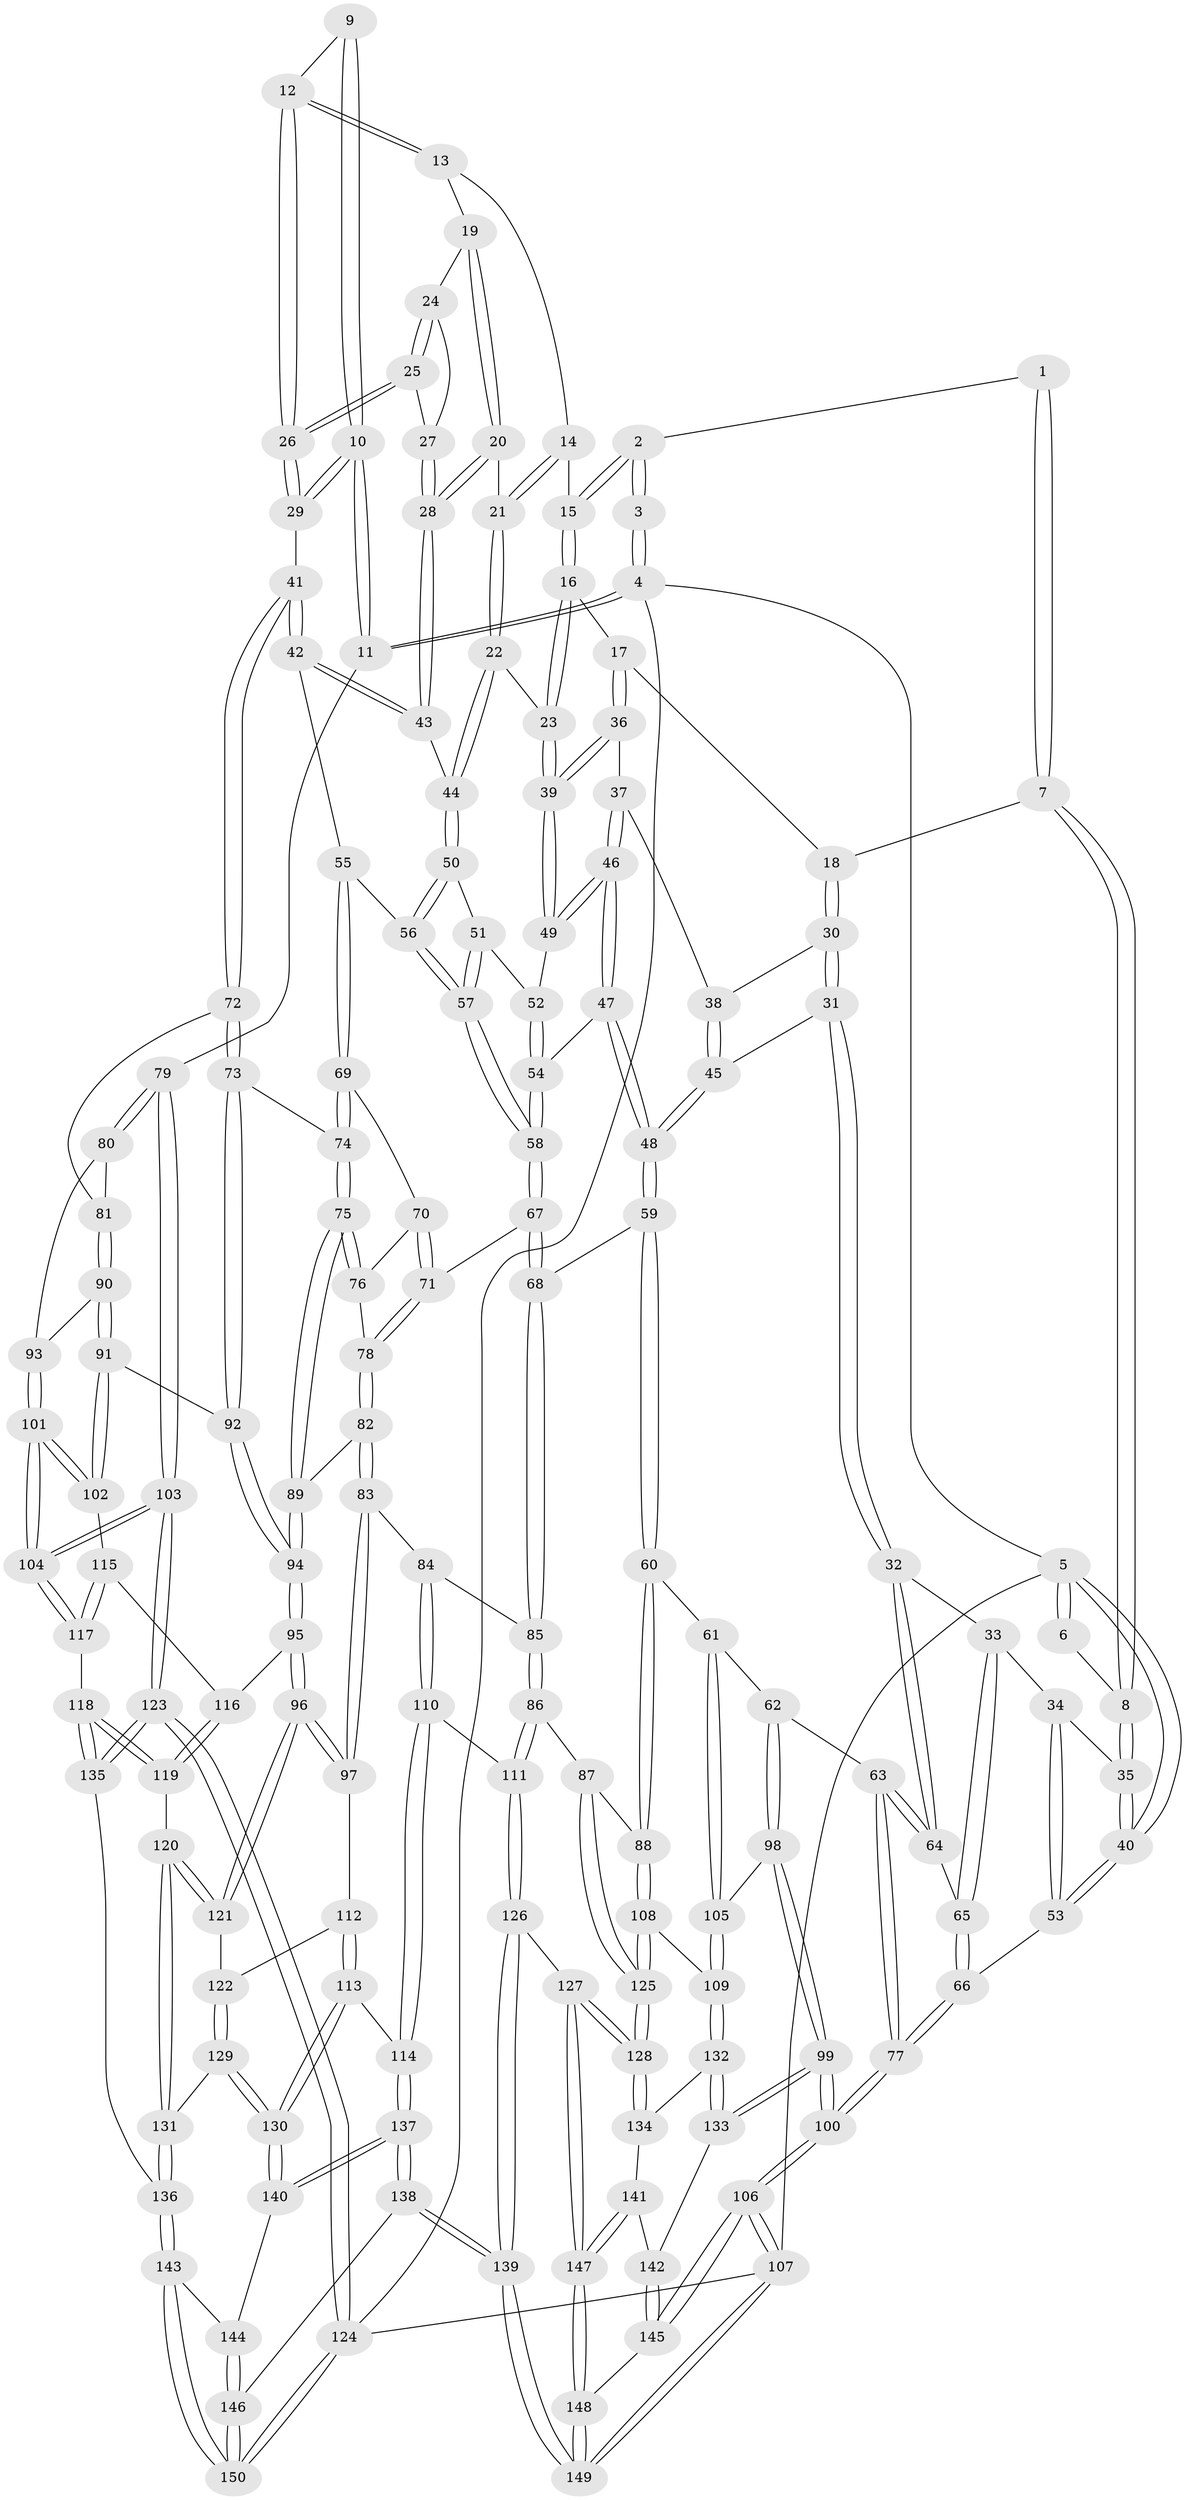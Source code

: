 // Generated by graph-tools (version 1.1) at 2025/38/03/09/25 02:38:22]
// undirected, 150 vertices, 372 edges
graph export_dot {
graph [start="1"]
  node [color=gray90,style=filled];
  1 [pos="+0.18831928694835284+0"];
  2 [pos="+0.5533215377378805+0"];
  3 [pos="+0.6201228583081577+0"];
  4 [pos="+1+0"];
  5 [pos="+0+0"];
  6 [pos="+0.08057023262266458+0"];
  7 [pos="+0.2545132070123911+0.12448678459093494"];
  8 [pos="+0.13661699147192255+0.15548745725012272"];
  9 [pos="+0.7364337879621703+0.015199093451508331"];
  10 [pos="+1+0.2525177118280081"];
  11 [pos="+1+0.2447216552122146"];
  12 [pos="+0.7543977645944727+0.16934514788870295"];
  13 [pos="+0.666095888326805+0.16755105936425088"];
  14 [pos="+0.6125488802547048+0.1225956549182412"];
  15 [pos="+0.5236291969106944+0"];
  16 [pos="+0.47983678651847583+0.06958448783478569"];
  17 [pos="+0.37630839302354213+0.12288382088001881"];
  18 [pos="+0.2928056061353573+0.1423437689418897"];
  19 [pos="+0.6683217087324796+0.20668673212889896"];
  20 [pos="+0.6401525048445542+0.2431949152194377"];
  21 [pos="+0.6179776490492228+0.21507320952514952"];
  22 [pos="+0.5335410688571259+0.23681536473289663"];
  23 [pos="+0.49798520777126953+0.21763539159523587"];
  24 [pos="+0.669100183830159+0.20710367152727582"];
  25 [pos="+0.7496005789634341+0.2185640089306714"];
  26 [pos="+0.7813897469869954+0.20676819722678028"];
  27 [pos="+0.7022220454001543+0.24687666576604342"];
  28 [pos="+0.6412208951117383+0.3220337970751"];
  29 [pos="+0.960550024545182+0.30865776274889417"];
  30 [pos="+0.2867475794063321+0.20282901186164853"];
  31 [pos="+0.15529364629645628+0.3196041384974483"];
  32 [pos="+0.14028818320607928+0.3175470488417639"];
  33 [pos="+0.13921848439476417+0.3168347907938414"];
  34 [pos="+0.10207904793192235+0.216212595062022"];
  35 [pos="+0.1164989686510302+0.17631172018705632"];
  36 [pos="+0.374503020950828+0.24682556924569493"];
  37 [pos="+0.3164592019781406+0.2648253751747744"];
  38 [pos="+0.31366042309878617+0.2631931275085721"];
  39 [pos="+0.4490638239790702+0.3094663213260426"];
  40 [pos="+0+0"];
  41 [pos="+0.8301794929664928+0.40954475218380304"];
  42 [pos="+0.6995780371084993+0.36709512199711397"];
  43 [pos="+0.6398997252111855+0.3267607178163893"];
  44 [pos="+0.6389791803613752+0.3268249321143787"];
  45 [pos="+0.2130052127750249+0.3446379764546195"];
  46 [pos="+0.37693498064368547+0.3766626271667723"];
  47 [pos="+0.3760288142833221+0.37799314363367537"];
  48 [pos="+0.3228561121827691+0.43940972999261213"];
  49 [pos="+0.44628086673085443+0.32719952156893617"];
  50 [pos="+0.5687510218310352+0.3699916640901431"];
  51 [pos="+0.5148902946008799+0.36353121027588986"];
  52 [pos="+0.4890564993780427+0.3541168809894257"];
  53 [pos="+0+0.22030206419894408"];
  54 [pos="+0.48012061102763254+0.44529646423053537"];
  55 [pos="+0.6132975384524143+0.46946701458100176"];
  56 [pos="+0.5715947052181728+0.44521713775458793"];
  57 [pos="+0.5092056814965716+0.4900795946360047"];
  58 [pos="+0.5011119051539378+0.4993207408578756"];
  59 [pos="+0.3218247787232455+0.48582834261986896"];
  60 [pos="+0.2627094112738435+0.5684220251244445"];
  61 [pos="+0.19142421075787516+0.573619139155173"];
  62 [pos="+0.1865176601161714+0.5722700870357645"];
  63 [pos="+0.1424507171642502+0.5241608816444896"];
  64 [pos="+0.13218788458032282+0.4930113381826771"];
  65 [pos="+0+0.4029447728810035"];
  66 [pos="+0+0.44047656086616466"];
  67 [pos="+0.4887450521381015+0.5285346111257029"];
  68 [pos="+0.480001457124567+0.5318847204695762"];
  69 [pos="+0.6204579510724076+0.4874682473778632"];
  70 [pos="+0.6169095404869577+0.49303788953509703"];
  71 [pos="+0.5056440883158392+0.5359890900520842"];
  72 [pos="+0.8020725112967074+0.49669889582649623"];
  73 [pos="+0.7791386817585743+0.5327069455330212"];
  74 [pos="+0.7703911723421549+0.5366652402163803"];
  75 [pos="+0.7158274512751244+0.5831273215531633"];
  76 [pos="+0.6050081757364739+0.5495405425344989"];
  77 [pos="+0+0.5238973803702656"];
  78 [pos="+0.5618383456088978+0.5745390251592662"];
  79 [pos="+1+0.5513602544118019"];
  80 [pos="+0.9845541038640095+0.5966830094360721"];
  81 [pos="+0.9353827396469954+0.5940685837123217"];
  82 [pos="+0.5803855277113729+0.6274427971146476"];
  83 [pos="+0.5632696639847274+0.6674316988037254"];
  84 [pos="+0.5420059830978543+0.6745532993185321"];
  85 [pos="+0.4593939492175186+0.6349033453454942"];
  86 [pos="+0.3739388611337966+0.69576186981827"];
  87 [pos="+0.3378430271738113+0.6870205708714084"];
  88 [pos="+0.32285162181463867+0.6720077338984639"];
  89 [pos="+0.6960256641743374+0.6123458404036126"];
  90 [pos="+0.8952440402782422+0.6568959040271143"];
  91 [pos="+0.8351793838083803+0.6646443094545682"];
  92 [pos="+0.831458500165045+0.6574077558379013"];
  93 [pos="+0.9313177190978211+0.6730649855119685"];
  94 [pos="+0.6899301208679237+0.6947544900220877"];
  95 [pos="+0.6881145160084081+0.7056941182178826"];
  96 [pos="+0.660984712772828+0.7251576270532155"];
  97 [pos="+0.5910532182802429+0.6943354494972397"];
  98 [pos="+0+0.6799063363561111"];
  99 [pos="+0+0.7181508985518261"];
  100 [pos="+0+0.7159172663111055"];
  101 [pos="+1+0.7612510361229057"];
  102 [pos="+0.8332213182447112+0.6821988489484941"];
  103 [pos="+1+0.9868590028841883"];
  104 [pos="+1+0.8408133151333353"];
  105 [pos="+0.15699139878362606+0.7472013637616114"];
  106 [pos="+0+0.9100730937981337"];
  107 [pos="+0+1"];
  108 [pos="+0.185055356176339+0.7621561507774719"];
  109 [pos="+0.16381538921182207+0.7625874938230149"];
  110 [pos="+0.47688335446823465+0.8020043798974262"];
  111 [pos="+0.46361864987209617+0.7973050354534958"];
  112 [pos="+0.57207954363429+0.7566614488324874"];
  113 [pos="+0.5276608667984294+0.8090572278082522"];
  114 [pos="+0.4796505885817388+0.8046356363498303"];
  115 [pos="+0.8310634739425398+0.6888402738902798"];
  116 [pos="+0.7152939185983677+0.7195300988751974"];
  117 [pos="+0.8319462372523246+0.7398762176104927"];
  118 [pos="+0.7998129358856376+0.7921709699025409"];
  119 [pos="+0.7636381811972186+0.7839996925729118"];
  120 [pos="+0.7253702952260477+0.8061426189974119"];
  121 [pos="+0.6570083094462171+0.7408688600000278"];
  122 [pos="+0.6527836471267119+0.7495719520573377"];
  123 [pos="+1+1"];
  124 [pos="+1+1"];
  125 [pos="+0.28725931087825046+0.819704768659214"];
  126 [pos="+0.2970575033339135+0.9029849348223821"];
  127 [pos="+0.29632091539833527+0.9024344940627277"];
  128 [pos="+0.2928973012889092+0.8965385395183931"];
  129 [pos="+0.6248159180596528+0.8455865795270137"];
  130 [pos="+0.6225847190277191+0.8469752593494289"];
  131 [pos="+0.6901797529782693+0.8502323661790653"];
  132 [pos="+0.1362370115548244+0.8264189074026808"];
  133 [pos="+0+0.800896447097995"];
  134 [pos="+0.14271547357000772+0.8416488670830657"];
  135 [pos="+0.800708749208292+0.79471827067916"];
  136 [pos="+0.7863259464087736+0.9308266625354862"];
  137 [pos="+0.48024307130568294+0.9317856300109316"];
  138 [pos="+0.45806418762342566+1"];
  139 [pos="+0.45420372043049195+1"];
  140 [pos="+0.6214113875425186+0.8554282299500758"];
  141 [pos="+0.1173452291273338+0.9182989375200059"];
  142 [pos="+0.05259131079702819+0.9012554353068036"];
  143 [pos="+0.846046913143339+1"];
  144 [pos="+0.6201510076447722+0.8786499046883767"];
  145 [pos="+0.02186595668617834+0.9503332878702483"];
  146 [pos="+0.49053378092889577+1"];
  147 [pos="+0.13193051129025027+0.982343078743912"];
  148 [pos="+0.11447515393416441+1"];
  149 [pos="+0.1080254953533614+1"];
  150 [pos="+0.9737340171597929+1"];
  1 -- 2;
  1 -- 7;
  1 -- 7;
  2 -- 3;
  2 -- 3;
  2 -- 15;
  2 -- 15;
  3 -- 4;
  3 -- 4;
  4 -- 5;
  4 -- 11;
  4 -- 11;
  4 -- 124;
  5 -- 6;
  5 -- 6;
  5 -- 40;
  5 -- 40;
  5 -- 107;
  6 -- 8;
  7 -- 8;
  7 -- 8;
  7 -- 18;
  8 -- 35;
  8 -- 35;
  9 -- 10;
  9 -- 10;
  9 -- 12;
  10 -- 11;
  10 -- 11;
  10 -- 29;
  10 -- 29;
  11 -- 79;
  12 -- 13;
  12 -- 13;
  12 -- 26;
  12 -- 26;
  13 -- 14;
  13 -- 19;
  14 -- 15;
  14 -- 21;
  14 -- 21;
  15 -- 16;
  15 -- 16;
  16 -- 17;
  16 -- 23;
  16 -- 23;
  17 -- 18;
  17 -- 36;
  17 -- 36;
  18 -- 30;
  18 -- 30;
  19 -- 20;
  19 -- 20;
  19 -- 24;
  20 -- 21;
  20 -- 28;
  20 -- 28;
  21 -- 22;
  21 -- 22;
  22 -- 23;
  22 -- 44;
  22 -- 44;
  23 -- 39;
  23 -- 39;
  24 -- 25;
  24 -- 25;
  24 -- 27;
  25 -- 26;
  25 -- 26;
  25 -- 27;
  26 -- 29;
  26 -- 29;
  27 -- 28;
  27 -- 28;
  28 -- 43;
  28 -- 43;
  29 -- 41;
  30 -- 31;
  30 -- 31;
  30 -- 38;
  31 -- 32;
  31 -- 32;
  31 -- 45;
  32 -- 33;
  32 -- 64;
  32 -- 64;
  33 -- 34;
  33 -- 65;
  33 -- 65;
  34 -- 35;
  34 -- 53;
  34 -- 53;
  35 -- 40;
  35 -- 40;
  36 -- 37;
  36 -- 39;
  36 -- 39;
  37 -- 38;
  37 -- 46;
  37 -- 46;
  38 -- 45;
  38 -- 45;
  39 -- 49;
  39 -- 49;
  40 -- 53;
  40 -- 53;
  41 -- 42;
  41 -- 42;
  41 -- 72;
  41 -- 72;
  42 -- 43;
  42 -- 43;
  42 -- 55;
  43 -- 44;
  44 -- 50;
  44 -- 50;
  45 -- 48;
  45 -- 48;
  46 -- 47;
  46 -- 47;
  46 -- 49;
  46 -- 49;
  47 -- 48;
  47 -- 48;
  47 -- 54;
  48 -- 59;
  48 -- 59;
  49 -- 52;
  50 -- 51;
  50 -- 56;
  50 -- 56;
  51 -- 52;
  51 -- 57;
  51 -- 57;
  52 -- 54;
  52 -- 54;
  53 -- 66;
  54 -- 58;
  54 -- 58;
  55 -- 56;
  55 -- 69;
  55 -- 69;
  56 -- 57;
  56 -- 57;
  57 -- 58;
  57 -- 58;
  58 -- 67;
  58 -- 67;
  59 -- 60;
  59 -- 60;
  59 -- 68;
  60 -- 61;
  60 -- 88;
  60 -- 88;
  61 -- 62;
  61 -- 105;
  61 -- 105;
  62 -- 63;
  62 -- 98;
  62 -- 98;
  63 -- 64;
  63 -- 64;
  63 -- 77;
  63 -- 77;
  64 -- 65;
  65 -- 66;
  65 -- 66;
  66 -- 77;
  66 -- 77;
  67 -- 68;
  67 -- 68;
  67 -- 71;
  68 -- 85;
  68 -- 85;
  69 -- 70;
  69 -- 74;
  69 -- 74;
  70 -- 71;
  70 -- 71;
  70 -- 76;
  71 -- 78;
  71 -- 78;
  72 -- 73;
  72 -- 73;
  72 -- 81;
  73 -- 74;
  73 -- 92;
  73 -- 92;
  74 -- 75;
  74 -- 75;
  75 -- 76;
  75 -- 76;
  75 -- 89;
  75 -- 89;
  76 -- 78;
  77 -- 100;
  77 -- 100;
  78 -- 82;
  78 -- 82;
  79 -- 80;
  79 -- 80;
  79 -- 103;
  79 -- 103;
  80 -- 81;
  80 -- 93;
  81 -- 90;
  81 -- 90;
  82 -- 83;
  82 -- 83;
  82 -- 89;
  83 -- 84;
  83 -- 97;
  83 -- 97;
  84 -- 85;
  84 -- 110;
  84 -- 110;
  85 -- 86;
  85 -- 86;
  86 -- 87;
  86 -- 111;
  86 -- 111;
  87 -- 88;
  87 -- 125;
  87 -- 125;
  88 -- 108;
  88 -- 108;
  89 -- 94;
  89 -- 94;
  90 -- 91;
  90 -- 91;
  90 -- 93;
  91 -- 92;
  91 -- 102;
  91 -- 102;
  92 -- 94;
  92 -- 94;
  93 -- 101;
  93 -- 101;
  94 -- 95;
  94 -- 95;
  95 -- 96;
  95 -- 96;
  95 -- 116;
  96 -- 97;
  96 -- 97;
  96 -- 121;
  96 -- 121;
  97 -- 112;
  98 -- 99;
  98 -- 99;
  98 -- 105;
  99 -- 100;
  99 -- 100;
  99 -- 133;
  99 -- 133;
  100 -- 106;
  100 -- 106;
  101 -- 102;
  101 -- 102;
  101 -- 104;
  101 -- 104;
  102 -- 115;
  103 -- 104;
  103 -- 104;
  103 -- 123;
  103 -- 123;
  104 -- 117;
  104 -- 117;
  105 -- 109;
  105 -- 109;
  106 -- 107;
  106 -- 107;
  106 -- 145;
  106 -- 145;
  107 -- 149;
  107 -- 149;
  107 -- 124;
  108 -- 109;
  108 -- 125;
  108 -- 125;
  109 -- 132;
  109 -- 132;
  110 -- 111;
  110 -- 114;
  110 -- 114;
  111 -- 126;
  111 -- 126;
  112 -- 113;
  112 -- 113;
  112 -- 122;
  113 -- 114;
  113 -- 130;
  113 -- 130;
  114 -- 137;
  114 -- 137;
  115 -- 116;
  115 -- 117;
  115 -- 117;
  116 -- 119;
  116 -- 119;
  117 -- 118;
  118 -- 119;
  118 -- 119;
  118 -- 135;
  118 -- 135;
  119 -- 120;
  120 -- 121;
  120 -- 121;
  120 -- 131;
  120 -- 131;
  121 -- 122;
  122 -- 129;
  122 -- 129;
  123 -- 124;
  123 -- 124;
  123 -- 135;
  123 -- 135;
  124 -- 150;
  124 -- 150;
  125 -- 128;
  125 -- 128;
  126 -- 127;
  126 -- 139;
  126 -- 139;
  127 -- 128;
  127 -- 128;
  127 -- 147;
  127 -- 147;
  128 -- 134;
  128 -- 134;
  129 -- 130;
  129 -- 130;
  129 -- 131;
  130 -- 140;
  130 -- 140;
  131 -- 136;
  131 -- 136;
  132 -- 133;
  132 -- 133;
  132 -- 134;
  133 -- 142;
  134 -- 141;
  135 -- 136;
  136 -- 143;
  136 -- 143;
  137 -- 138;
  137 -- 138;
  137 -- 140;
  137 -- 140;
  138 -- 139;
  138 -- 139;
  138 -- 146;
  139 -- 149;
  139 -- 149;
  140 -- 144;
  141 -- 142;
  141 -- 147;
  141 -- 147;
  142 -- 145;
  142 -- 145;
  143 -- 144;
  143 -- 150;
  143 -- 150;
  144 -- 146;
  144 -- 146;
  145 -- 148;
  146 -- 150;
  146 -- 150;
  147 -- 148;
  147 -- 148;
  148 -- 149;
  148 -- 149;
}
